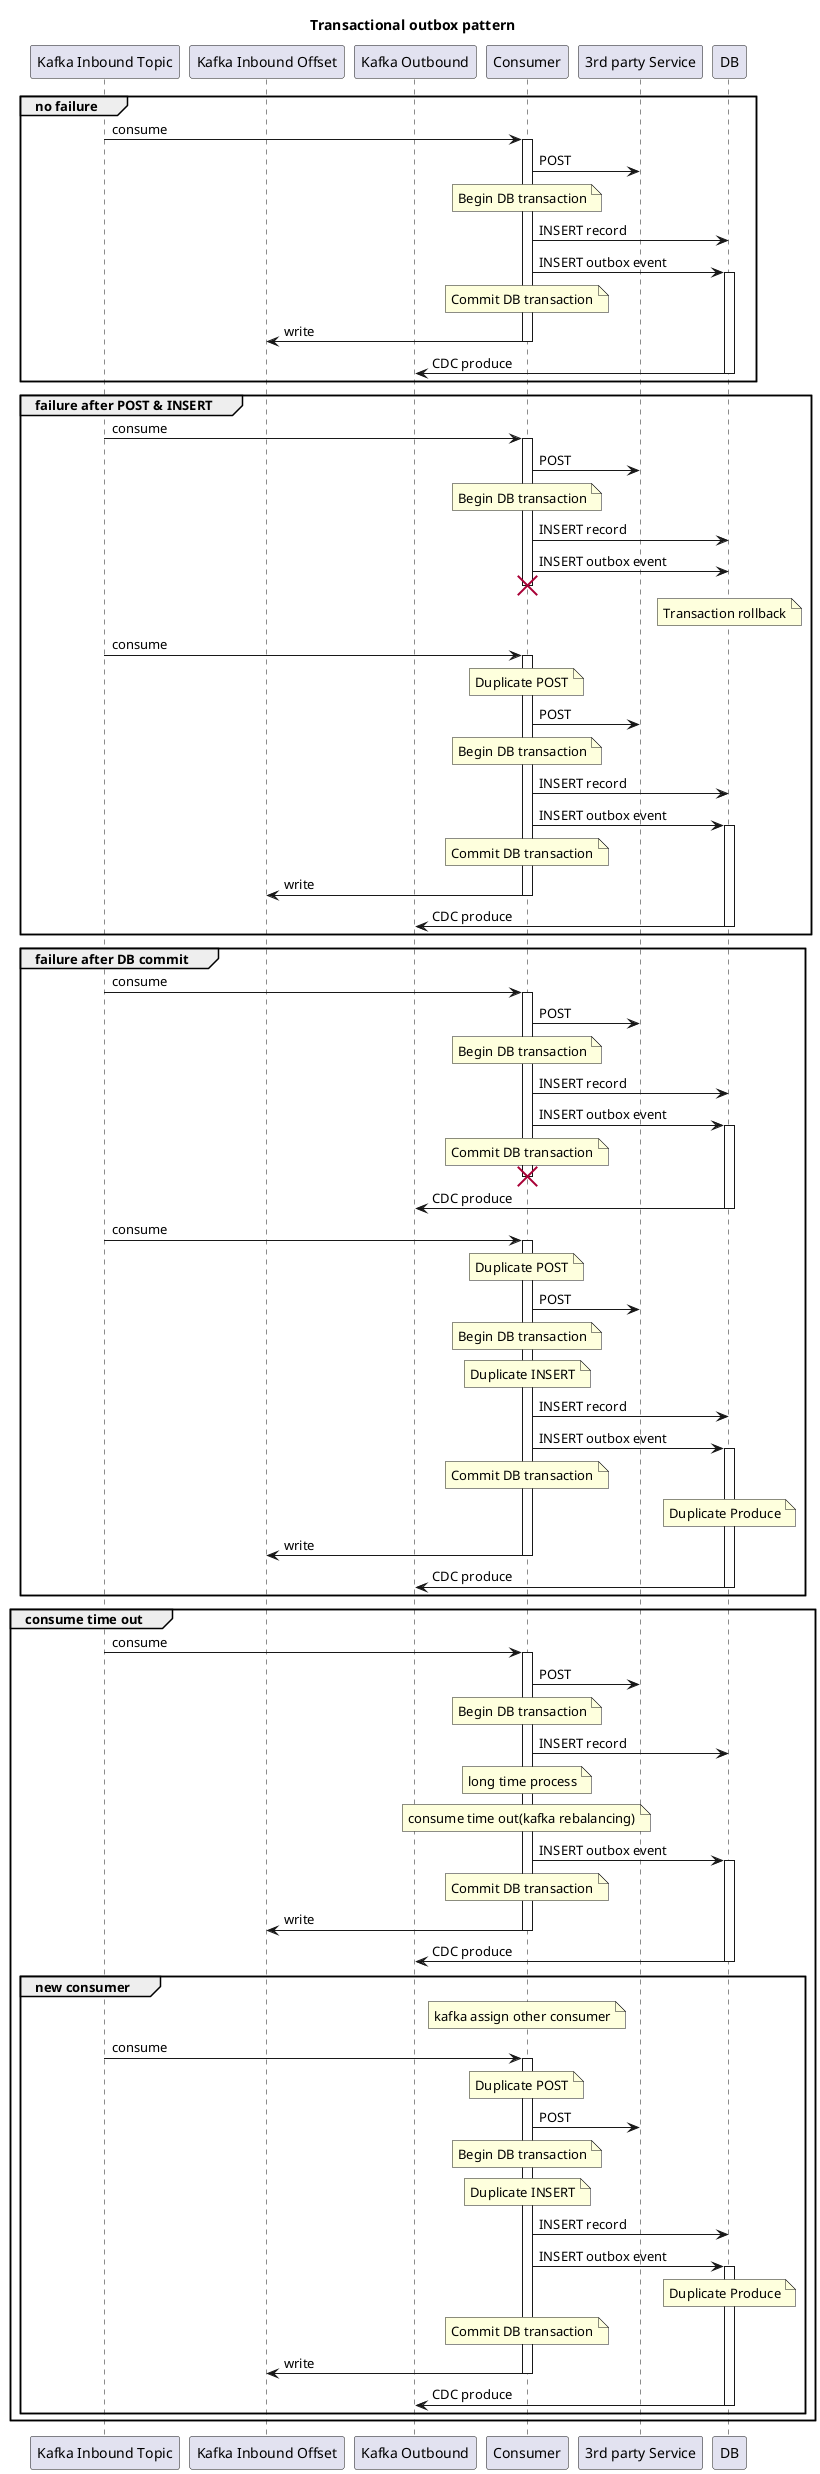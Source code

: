 @startuml

participant kafkainboundtopic as "Kafka Inbound Topic"
participant kafkainboundoffset as "Kafka Inbound Offset"
participant kafkaoutbound as "Kafka Outbound"
participant consumer as "Consumer"
participant 3service as "3rd party Service"
participant db as "DB"

title Transactional outbox pattern

group no failure
    kafkainboundtopic -> consumer : consume
    activate consumer
    consumer -> 3service : POST
    note over consumer : Begin DB transaction
    consumer -> db : INSERT record
    consumer -> db : INSERT outbox event
    activate db
    note over consumer : Commit DB transaction
    consumer -> kafkainboundoffset : write
    deactivate consumer
    db -> kafkaoutbound : CDC produce
    deactivate db
end

group failure after POST & INSERT
    kafkainboundtopic -> consumer : consume
    activate consumer
    consumer -> 3service : POST
    note over consumer : Begin DB transaction
    consumer -> db : INSERT record
    consumer -> db : INSERT outbox event
    consumer -[hidden]-> db
    deactivate consumer
    destroy consumer
    note over db : Transaction rollback

    kafkainboundtopic -> consumer : consume
    activate consumer
    note over consumer : Duplicate POST
    consumer -> 3service : POST
    note over consumer : Begin DB transaction
    consumer -> db : INSERT record
    consumer -> db : INSERT outbox event
    activate db
    note over consumer : Commit DB transaction
    consumer -> kafkainboundoffset : write
    deactivate consumer
    db -> kafkaoutbound : CDC produce
    deactivate db
end

group failure after DB commit
    kafkainboundtopic -> consumer : consume
    activate consumer
    consumer -> 3service : POST
    note over consumer : Begin DB transaction
    consumer -> db : INSERT record
    consumer -> db : INSERT outbox event
    activate db
    note over consumer : Commit DB transaction
    consumer -[hidden]-> db
    destroy consumer
    deactivate consumer
    db -> kafkaoutbound : CDC produce
    deactivate db

    kafkainboundtopic -> consumer : consume
    activate consumer
    note over consumer : Duplicate POST
    consumer -> 3service : POST
    note over consumer : Begin DB transaction
    note over consumer : Duplicate INSERT
    consumer -> db : INSERT record
    consumer -> db : INSERT outbox event
    activate db
    note over consumer : Commit DB transaction
    note over db : Duplicate Produce
    consumer -> kafkainboundoffset : write
    deactivate consumer
    db -> kafkaoutbound : CDC produce
    deactivate db
end

group consume time out
    kafkainboundtopic -> consumer : consume
    activate consumer
    consumer -> 3service : POST
    note over consumer : Begin DB transaction
    consumer -> db : INSERT record
    note over consumer : long time process
    note over consumer : consume time out(kafka rebalancing)
    consumer -> db : INSERT outbox event
    activate db
    note over consumer : Commit DB transaction
    consumer -> kafkainboundoffset : write
    deactivate consumer
    db -> kafkaoutbound : CDC produce
    deactivate db

    group new consumer
        note over consumer : kafka assign other consumer

        kafkainboundtopic -> consumer : consume
        activate consumer
        note over consumer : Duplicate POST
        consumer -> 3service : POST
        note over consumer : Begin DB transaction
        note over consumer : Duplicate INSERT
        consumer -> db : INSERT record
        consumer -> db : INSERT outbox event
        activate db
        note over db : Duplicate Produce
        note over consumer : Commit DB transaction
        consumer -> kafkainboundoffset : write
        deactivate consumer
        db -> kafkaoutbound : CDC produce
        deactivate db
    end
end

@enduml